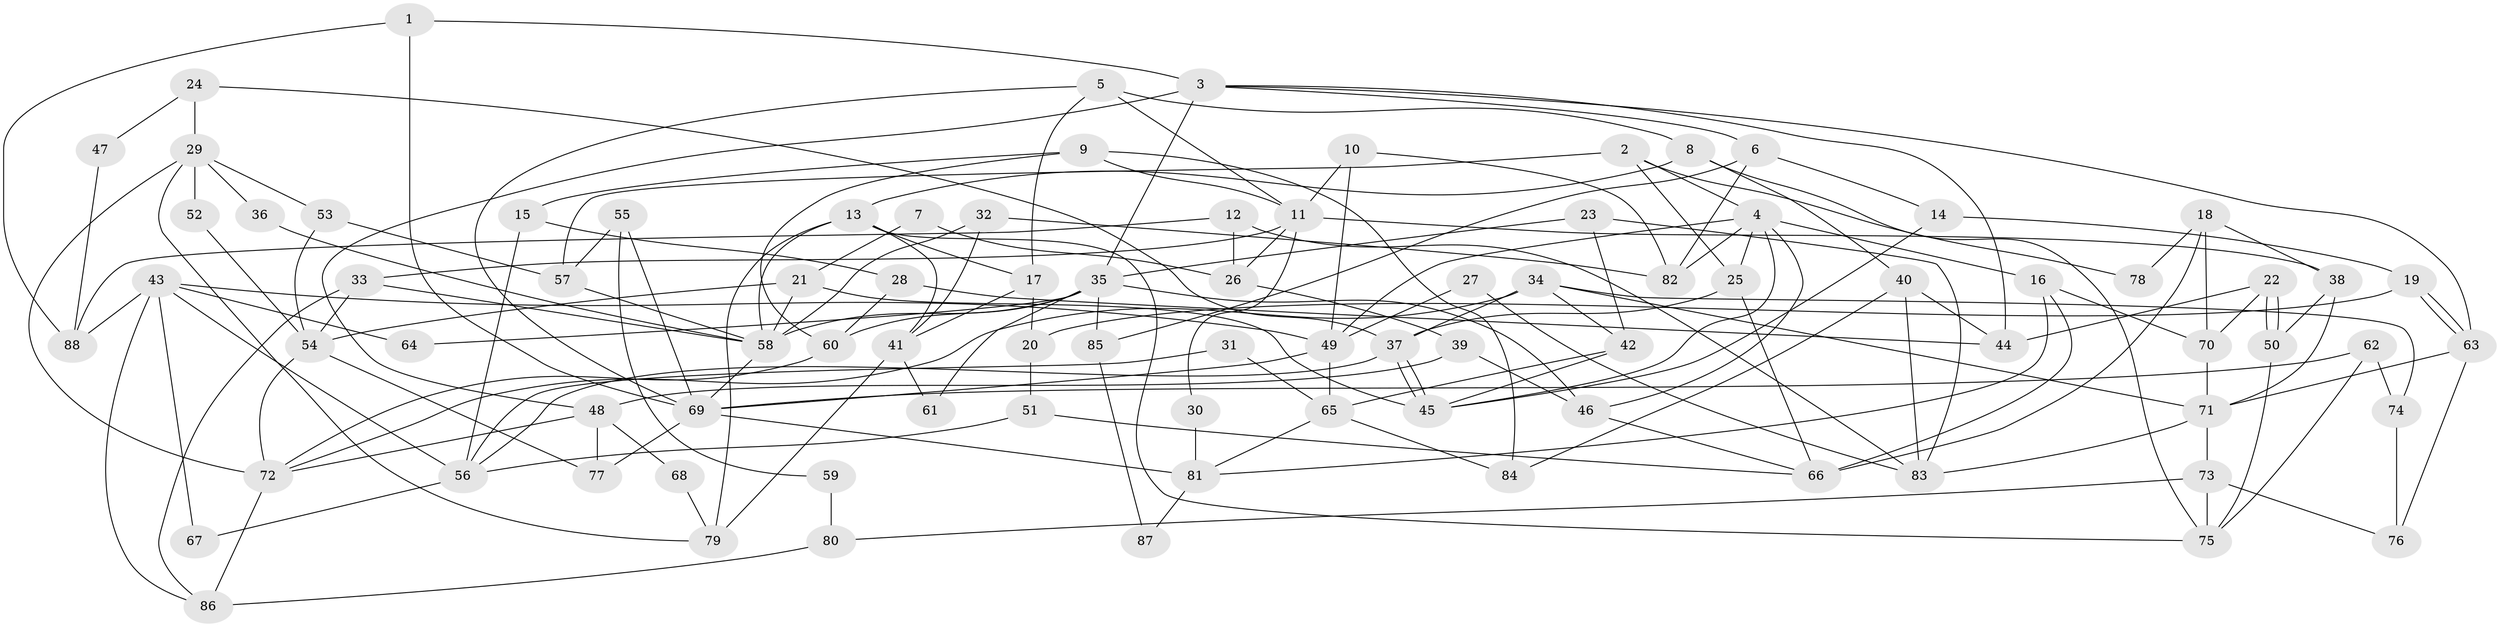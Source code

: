 // Generated by graph-tools (version 1.1) at 2025/51/03/09/25 04:51:01]
// undirected, 88 vertices, 176 edges
graph export_dot {
graph [start="1"]
  node [color=gray90,style=filled];
  1;
  2;
  3;
  4;
  5;
  6;
  7;
  8;
  9;
  10;
  11;
  12;
  13;
  14;
  15;
  16;
  17;
  18;
  19;
  20;
  21;
  22;
  23;
  24;
  25;
  26;
  27;
  28;
  29;
  30;
  31;
  32;
  33;
  34;
  35;
  36;
  37;
  38;
  39;
  40;
  41;
  42;
  43;
  44;
  45;
  46;
  47;
  48;
  49;
  50;
  51;
  52;
  53;
  54;
  55;
  56;
  57;
  58;
  59;
  60;
  61;
  62;
  63;
  64;
  65;
  66;
  67;
  68;
  69;
  70;
  71;
  72;
  73;
  74;
  75;
  76;
  77;
  78;
  79;
  80;
  81;
  82;
  83;
  84;
  85;
  86;
  87;
  88;
  1 -- 88;
  1 -- 69;
  1 -- 3;
  2 -- 4;
  2 -- 25;
  2 -- 57;
  2 -- 78;
  3 -- 35;
  3 -- 6;
  3 -- 44;
  3 -- 48;
  3 -- 63;
  4 -- 49;
  4 -- 82;
  4 -- 16;
  4 -- 25;
  4 -- 45;
  4 -- 46;
  5 -- 11;
  5 -- 8;
  5 -- 17;
  5 -- 69;
  6 -- 14;
  6 -- 82;
  6 -- 85;
  7 -- 26;
  7 -- 21;
  8 -- 75;
  8 -- 13;
  8 -- 40;
  9 -- 15;
  9 -- 84;
  9 -- 11;
  9 -- 60;
  10 -- 49;
  10 -- 82;
  10 -- 11;
  11 -- 26;
  11 -- 30;
  11 -- 33;
  11 -- 38;
  12 -- 83;
  12 -- 26;
  12 -- 88;
  13 -- 75;
  13 -- 17;
  13 -- 41;
  13 -- 58;
  13 -- 79;
  14 -- 45;
  14 -- 19;
  15 -- 56;
  15 -- 28;
  16 -- 70;
  16 -- 66;
  16 -- 81;
  17 -- 41;
  17 -- 20;
  18 -- 38;
  18 -- 66;
  18 -- 70;
  18 -- 78;
  19 -- 63;
  19 -- 63;
  19 -- 20;
  20 -- 51;
  21 -- 54;
  21 -- 45;
  21 -- 58;
  22 -- 50;
  22 -- 50;
  22 -- 70;
  22 -- 44;
  23 -- 42;
  23 -- 83;
  23 -- 35;
  24 -- 37;
  24 -- 29;
  24 -- 47;
  25 -- 66;
  25 -- 37;
  26 -- 39;
  27 -- 83;
  27 -- 49;
  28 -- 60;
  28 -- 44;
  29 -- 72;
  29 -- 53;
  29 -- 36;
  29 -- 52;
  29 -- 79;
  30 -- 81;
  31 -- 56;
  31 -- 65;
  32 -- 41;
  32 -- 58;
  32 -- 82;
  33 -- 58;
  33 -- 54;
  33 -- 86;
  34 -- 72;
  34 -- 37;
  34 -- 42;
  34 -- 71;
  34 -- 74;
  35 -- 58;
  35 -- 46;
  35 -- 60;
  35 -- 61;
  35 -- 64;
  35 -- 85;
  36 -- 58;
  37 -- 45;
  37 -- 45;
  37 -- 56;
  38 -- 71;
  38 -- 50;
  39 -- 48;
  39 -- 46;
  40 -- 44;
  40 -- 83;
  40 -- 84;
  41 -- 79;
  41 -- 61;
  42 -- 45;
  42 -- 65;
  43 -- 49;
  43 -- 86;
  43 -- 56;
  43 -- 64;
  43 -- 67;
  43 -- 88;
  46 -- 66;
  47 -- 88;
  48 -- 77;
  48 -- 68;
  48 -- 72;
  49 -- 69;
  49 -- 65;
  50 -- 75;
  51 -- 56;
  51 -- 66;
  52 -- 54;
  53 -- 57;
  53 -- 54;
  54 -- 72;
  54 -- 77;
  55 -- 69;
  55 -- 57;
  55 -- 59;
  56 -- 67;
  57 -- 58;
  58 -- 69;
  59 -- 80;
  60 -- 72;
  62 -- 69;
  62 -- 74;
  62 -- 75;
  63 -- 71;
  63 -- 76;
  65 -- 81;
  65 -- 84;
  68 -- 79;
  69 -- 77;
  69 -- 81;
  70 -- 71;
  71 -- 73;
  71 -- 83;
  72 -- 86;
  73 -- 75;
  73 -- 76;
  73 -- 80;
  74 -- 76;
  80 -- 86;
  81 -- 87;
  85 -- 87;
}
